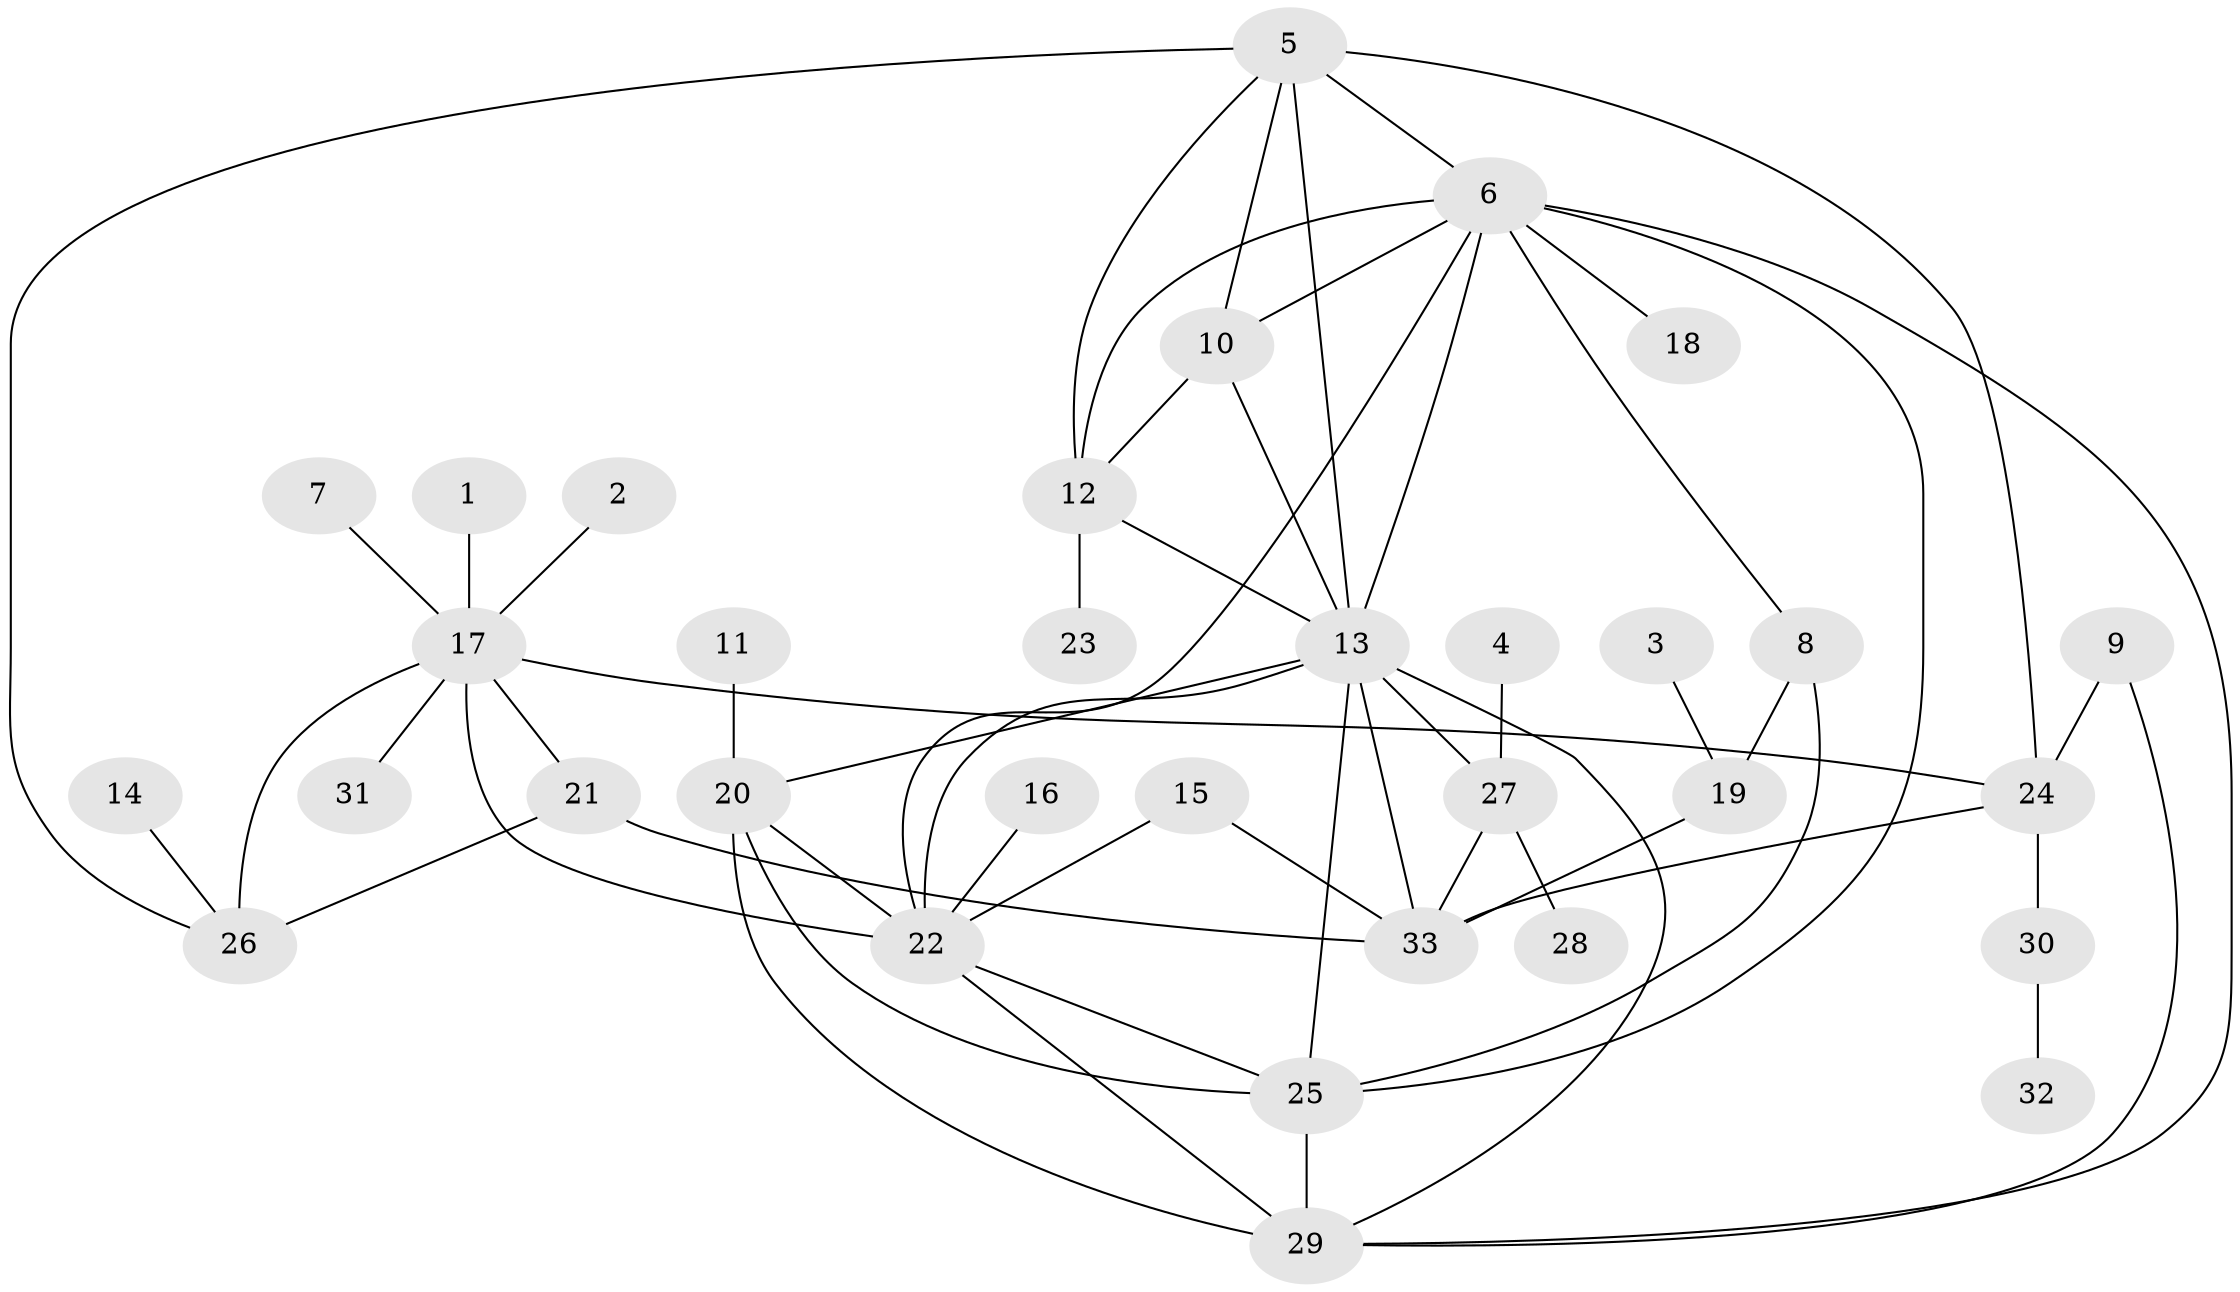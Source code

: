 // original degree distribution, {9: 0.046296296296296294, 7: 0.027777777777777776, 8: 0.05555555555555555, 6: 0.06481481481481481, 5: 0.009259259259259259, 12: 0.009259259259259259, 4: 0.027777777777777776, 10: 0.009259259259259259, 1: 0.5833333333333334, 3: 0.07407407407407407, 2: 0.09259259259259259}
// Generated by graph-tools (version 1.1) at 2025/37/03/04/25 23:37:38]
// undirected, 33 vertices, 57 edges
graph export_dot {
  node [color=gray90,style=filled];
  1;
  2;
  3;
  4;
  5;
  6;
  7;
  8;
  9;
  10;
  11;
  12;
  13;
  14;
  15;
  16;
  17;
  18;
  19;
  20;
  21;
  22;
  23;
  24;
  25;
  26;
  27;
  28;
  29;
  30;
  31;
  32;
  33;
  1 -- 17 [weight=1.0];
  2 -- 17 [weight=1.0];
  3 -- 19 [weight=1.0];
  4 -- 27 [weight=1.0];
  5 -- 6 [weight=1.0];
  5 -- 10 [weight=1.0];
  5 -- 12 [weight=1.0];
  5 -- 13 [weight=1.0];
  5 -- 24 [weight=1.0];
  5 -- 26 [weight=1.0];
  6 -- 8 [weight=1.0];
  6 -- 10 [weight=1.0];
  6 -- 12 [weight=1.0];
  6 -- 13 [weight=1.0];
  6 -- 18 [weight=1.0];
  6 -- 22 [weight=1.0];
  6 -- 25 [weight=1.0];
  6 -- 29 [weight=1.0];
  7 -- 17 [weight=1.0];
  8 -- 19 [weight=1.0];
  8 -- 25 [weight=1.0];
  9 -- 24 [weight=4.0];
  9 -- 29 [weight=1.0];
  10 -- 12 [weight=1.0];
  10 -- 13 [weight=1.0];
  11 -- 20 [weight=1.0];
  12 -- 13 [weight=1.0];
  12 -- 23 [weight=1.0];
  13 -- 20 [weight=1.0];
  13 -- 22 [weight=1.0];
  13 -- 25 [weight=1.0];
  13 -- 27 [weight=1.0];
  13 -- 29 [weight=1.0];
  13 -- 33 [weight=3.0];
  14 -- 26 [weight=1.0];
  15 -- 22 [weight=1.0];
  15 -- 33 [weight=1.0];
  16 -- 22 [weight=1.0];
  17 -- 21 [weight=3.0];
  17 -- 22 [weight=3.0];
  17 -- 24 [weight=1.0];
  17 -- 26 [weight=3.0];
  17 -- 31 [weight=1.0];
  19 -- 33 [weight=1.0];
  20 -- 22 [weight=1.0];
  20 -- 25 [weight=1.0];
  20 -- 29 [weight=1.0];
  21 -- 26 [weight=1.0];
  21 -- 33 [weight=1.0];
  22 -- 25 [weight=1.0];
  22 -- 29 [weight=2.0];
  24 -- 30 [weight=1.0];
  24 -- 33 [weight=1.0];
  25 -- 29 [weight=1.0];
  27 -- 28 [weight=1.0];
  27 -- 33 [weight=3.0];
  30 -- 32 [weight=1.0];
}
